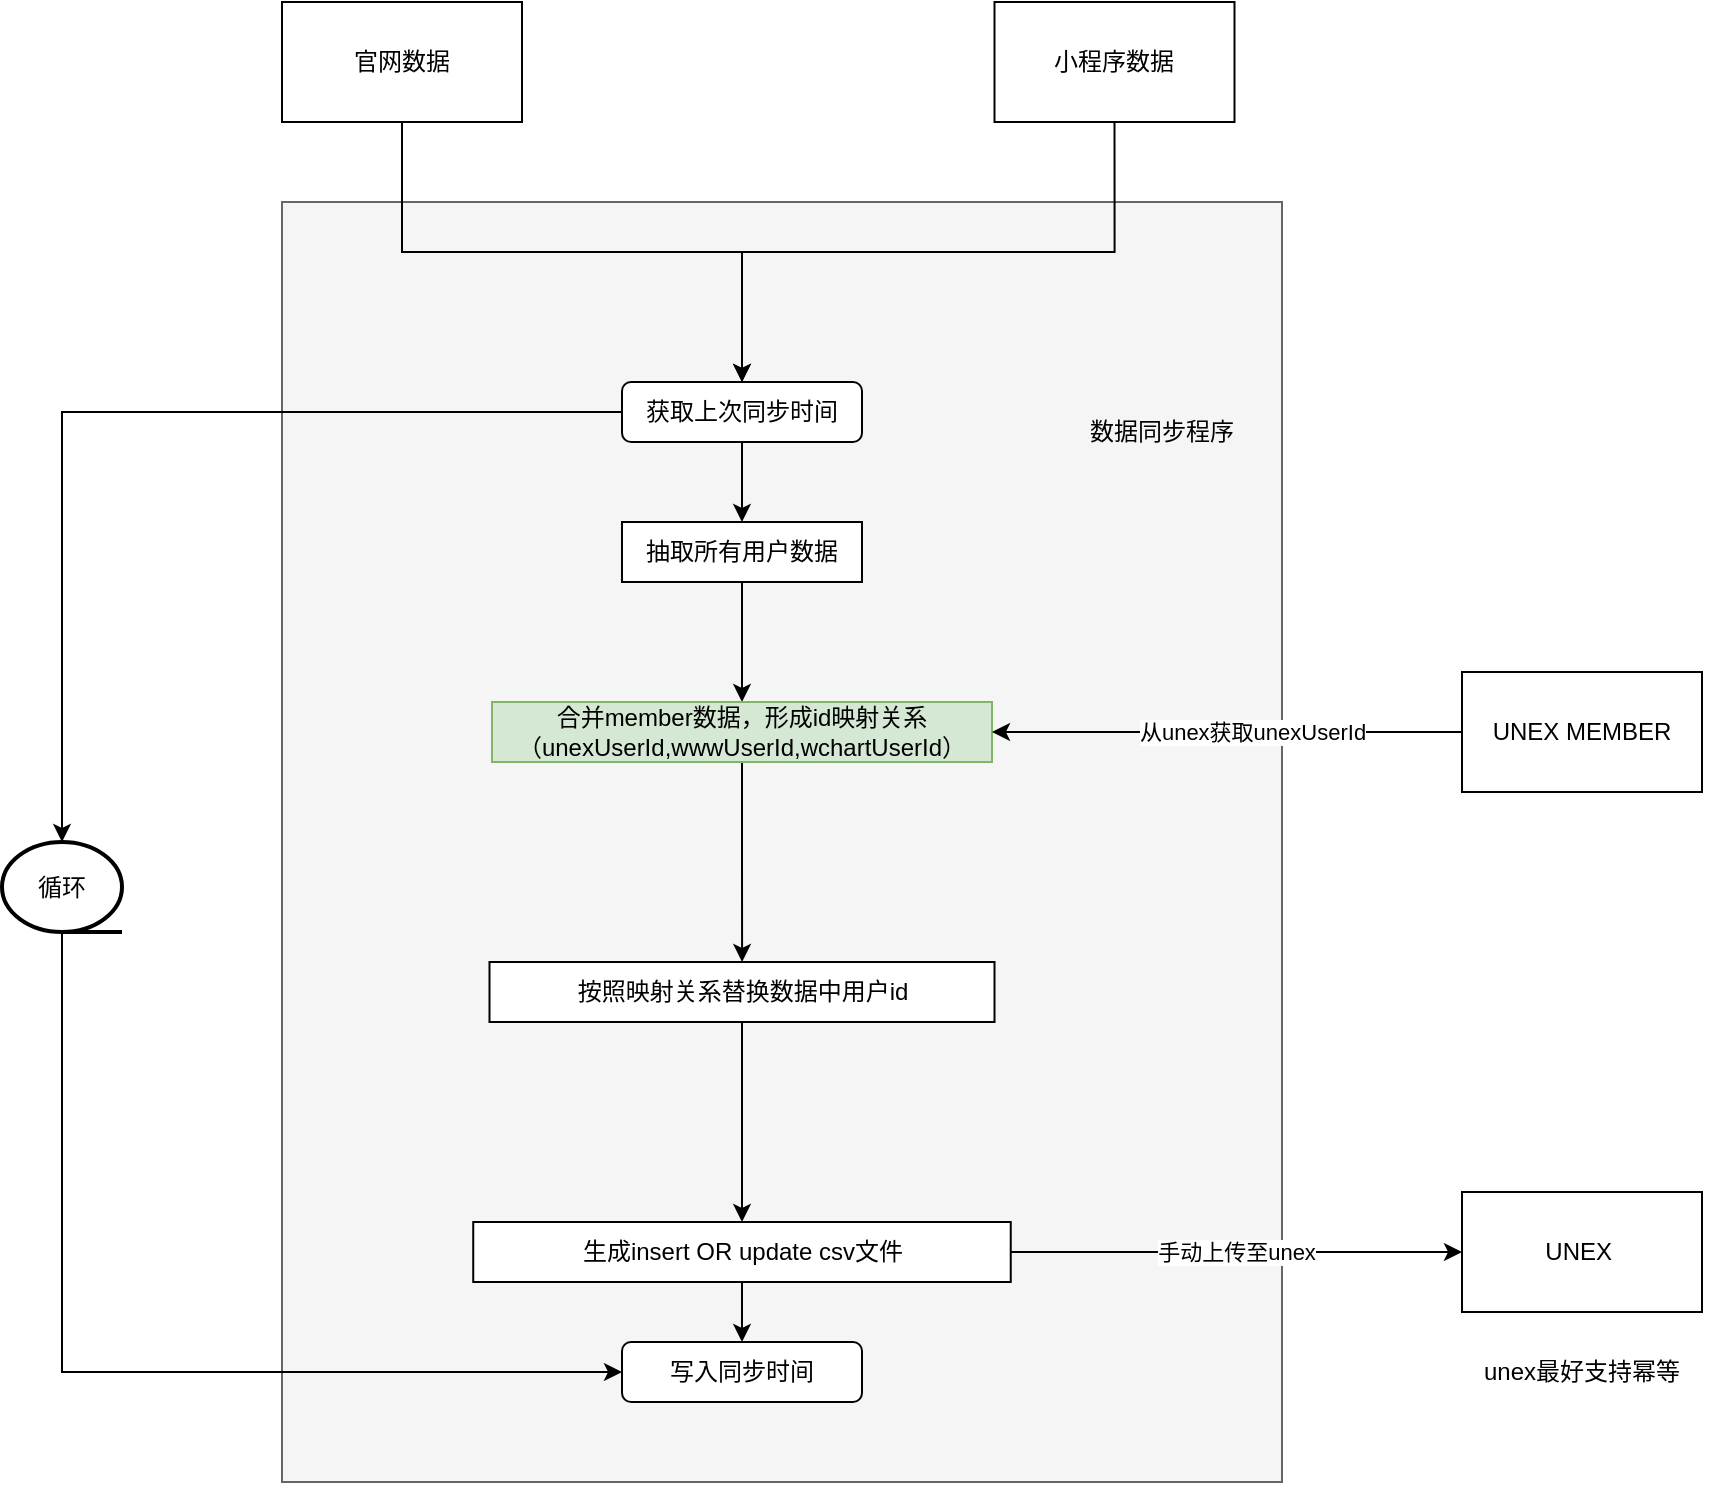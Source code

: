 <mxfile version="21.0.8" type="github">
  <diagram id="C5RBs43oDa-KdzZeNtuy" name="Page-1">
    <mxGraphModel dx="2514" dy="871" grid="1" gridSize="10" guides="1" tooltips="1" connect="1" arrows="1" fold="1" page="1" pageScale="1" pageWidth="827" pageHeight="1169" math="0" shadow="0">
      <root>
        <mxCell id="WIyWlLk6GJQsqaUBKTNV-0" />
        <mxCell id="WIyWlLk6GJQsqaUBKTNV-1" parent="WIyWlLk6GJQsqaUBKTNV-0" />
        <mxCell id="xfaNWAlnwhSYscTLYdB0-17" value="" style="rounded=0;whiteSpace=wrap;html=1;fillColor=#f5f5f5;fontColor=#333333;strokeColor=#666666;" vertex="1" parent="WIyWlLk6GJQsqaUBKTNV-1">
          <mxGeometry x="10" y="150" width="500" height="640" as="geometry" />
        </mxCell>
        <mxCell id="xfaNWAlnwhSYscTLYdB0-31" style="edgeStyle=orthogonalEdgeStyle;rounded=0;orthogonalLoop=1;jettySize=auto;html=1;exitX=0.5;exitY=1;exitDx=0;exitDy=0;" edge="1" parent="WIyWlLk6GJQsqaUBKTNV-1" source="xfaNWAlnwhSYscTLYdB0-0" target="xfaNWAlnwhSYscTLYdB0-24">
          <mxGeometry relative="1" as="geometry" />
        </mxCell>
        <mxCell id="xfaNWAlnwhSYscTLYdB0-0" value="官网数据" style="rounded=0;whiteSpace=wrap;html=1;" vertex="1" parent="WIyWlLk6GJQsqaUBKTNV-1">
          <mxGeometry x="10" y="50" width="120" height="60" as="geometry" />
        </mxCell>
        <mxCell id="xfaNWAlnwhSYscTLYdB0-34" style="edgeStyle=orthogonalEdgeStyle;rounded=0;orthogonalLoop=1;jettySize=auto;html=1;exitX=0.5;exitY=1;exitDx=0;exitDy=0;entryX=0.5;entryY=0;entryDx=0;entryDy=0;" edge="1" parent="WIyWlLk6GJQsqaUBKTNV-1" source="xfaNWAlnwhSYscTLYdB0-1" target="xfaNWAlnwhSYscTLYdB0-24">
          <mxGeometry relative="1" as="geometry" />
        </mxCell>
        <mxCell id="xfaNWAlnwhSYscTLYdB0-1" value="小程序数据" style="rounded=0;whiteSpace=wrap;html=1;" vertex="1" parent="WIyWlLk6GJQsqaUBKTNV-1">
          <mxGeometry x="366.25" y="50" width="120" height="60" as="geometry" />
        </mxCell>
        <mxCell id="xfaNWAlnwhSYscTLYdB0-7" style="edgeStyle=orthogonalEdgeStyle;rounded=0;orthogonalLoop=1;jettySize=auto;html=1;exitX=0.5;exitY=1;exitDx=0;exitDy=0;entryX=0.5;entryY=0;entryDx=0;entryDy=0;" edge="1" parent="WIyWlLk6GJQsqaUBKTNV-1" source="xfaNWAlnwhSYscTLYdB0-2" target="xfaNWAlnwhSYscTLYdB0-6">
          <mxGeometry relative="1" as="geometry" />
        </mxCell>
        <mxCell id="xfaNWAlnwhSYscTLYdB0-2" value="抽取所有用户数据" style="rounded=0;whiteSpace=wrap;html=1;" vertex="1" parent="WIyWlLk6GJQsqaUBKTNV-1">
          <mxGeometry x="179.99" y="310" width="120" height="30" as="geometry" />
        </mxCell>
        <mxCell id="xfaNWAlnwhSYscTLYdB0-12" style="edgeStyle=orthogonalEdgeStyle;rounded=0;orthogonalLoop=1;jettySize=auto;html=1;exitX=0.5;exitY=1;exitDx=0;exitDy=0;" edge="1" parent="WIyWlLk6GJQsqaUBKTNV-1" source="xfaNWAlnwhSYscTLYdB0-6" target="xfaNWAlnwhSYscTLYdB0-11">
          <mxGeometry relative="1" as="geometry" />
        </mxCell>
        <mxCell id="xfaNWAlnwhSYscTLYdB0-6" value="合并member数据，形成id映射关系&lt;br&gt;（unexUserId,wwwUserId,wchartUserId）" style="rounded=0;whiteSpace=wrap;html=1;fillColor=#d5e8d4;strokeColor=#82b366;" vertex="1" parent="WIyWlLk6GJQsqaUBKTNV-1">
          <mxGeometry x="115" y="400" width="250" height="30" as="geometry" />
        </mxCell>
        <mxCell id="xfaNWAlnwhSYscTLYdB0-9" style="edgeStyle=orthogonalEdgeStyle;rounded=0;orthogonalLoop=1;jettySize=auto;html=1;exitX=0;exitY=0.5;exitDx=0;exitDy=0;entryX=1;entryY=0.5;entryDx=0;entryDy=0;" edge="1" parent="WIyWlLk6GJQsqaUBKTNV-1" source="xfaNWAlnwhSYscTLYdB0-8" target="xfaNWAlnwhSYscTLYdB0-6">
          <mxGeometry relative="1" as="geometry" />
        </mxCell>
        <mxCell id="xfaNWAlnwhSYscTLYdB0-10" value="从unex获取unexUserId" style="edgeLabel;html=1;align=center;verticalAlign=middle;resizable=0;points=[];" vertex="1" connectable="0" parent="xfaNWAlnwhSYscTLYdB0-9">
          <mxGeometry x="-0.104" relative="1" as="geometry">
            <mxPoint as="offset" />
          </mxGeometry>
        </mxCell>
        <mxCell id="xfaNWAlnwhSYscTLYdB0-8" value="UNEX MEMBER" style="rounded=0;whiteSpace=wrap;html=1;" vertex="1" parent="WIyWlLk6GJQsqaUBKTNV-1">
          <mxGeometry x="600" y="385" width="120" height="60" as="geometry" />
        </mxCell>
        <mxCell id="xfaNWAlnwhSYscTLYdB0-14" style="edgeStyle=orthogonalEdgeStyle;rounded=0;orthogonalLoop=1;jettySize=auto;html=1;exitX=0.5;exitY=1;exitDx=0;exitDy=0;" edge="1" parent="WIyWlLk6GJQsqaUBKTNV-1" source="xfaNWAlnwhSYscTLYdB0-11" target="xfaNWAlnwhSYscTLYdB0-13">
          <mxGeometry relative="1" as="geometry" />
        </mxCell>
        <mxCell id="xfaNWAlnwhSYscTLYdB0-11" value="按照映射关系替换数据中用户id" style="rounded=0;whiteSpace=wrap;html=1;" vertex="1" parent="WIyWlLk6GJQsqaUBKTNV-1">
          <mxGeometry x="113.75" y="530" width="252.5" height="30" as="geometry" />
        </mxCell>
        <mxCell id="xfaNWAlnwhSYscTLYdB0-16" value="手动上传至unex" style="edgeStyle=orthogonalEdgeStyle;rounded=0;orthogonalLoop=1;jettySize=auto;html=1;exitX=1;exitY=0.5;exitDx=0;exitDy=0;entryX=0;entryY=0.5;entryDx=0;entryDy=0;" edge="1" parent="WIyWlLk6GJQsqaUBKTNV-1" source="xfaNWAlnwhSYscTLYdB0-13" target="xfaNWAlnwhSYscTLYdB0-15">
          <mxGeometry relative="1" as="geometry" />
        </mxCell>
        <mxCell id="xfaNWAlnwhSYscTLYdB0-29" style="edgeStyle=orthogonalEdgeStyle;rounded=0;orthogonalLoop=1;jettySize=auto;html=1;exitX=0.5;exitY=1;exitDx=0;exitDy=0;entryX=0.5;entryY=0;entryDx=0;entryDy=0;" edge="1" parent="WIyWlLk6GJQsqaUBKTNV-1" source="xfaNWAlnwhSYscTLYdB0-13" target="xfaNWAlnwhSYscTLYdB0-28">
          <mxGeometry relative="1" as="geometry" />
        </mxCell>
        <mxCell id="xfaNWAlnwhSYscTLYdB0-13" value="生成insert OR update csv文件" style="rounded=0;whiteSpace=wrap;html=1;" vertex="1" parent="WIyWlLk6GJQsqaUBKTNV-1">
          <mxGeometry x="105.62" y="660" width="268.75" height="30" as="geometry" />
        </mxCell>
        <mxCell id="xfaNWAlnwhSYscTLYdB0-15" value="UNEX&amp;nbsp;" style="rounded=0;whiteSpace=wrap;html=1;" vertex="1" parent="WIyWlLk6GJQsqaUBKTNV-1">
          <mxGeometry x="600" y="645" width="120" height="60" as="geometry" />
        </mxCell>
        <mxCell id="xfaNWAlnwhSYscTLYdB0-18" value="数据同步程序" style="text;html=1;strokeColor=none;fillColor=none;align=center;verticalAlign=middle;whiteSpace=wrap;rounded=0;" vertex="1" parent="WIyWlLk6GJQsqaUBKTNV-1">
          <mxGeometry x="400" y="250" width="100" height="30" as="geometry" />
        </mxCell>
        <mxCell id="xfaNWAlnwhSYscTLYdB0-40" style="edgeStyle=orthogonalEdgeStyle;rounded=0;orthogonalLoop=1;jettySize=auto;html=1;exitX=0.5;exitY=1;exitDx=0;exitDy=0;exitPerimeter=0;entryX=0;entryY=0.5;entryDx=0;entryDy=0;" edge="1" parent="WIyWlLk6GJQsqaUBKTNV-1" source="xfaNWAlnwhSYscTLYdB0-22" target="xfaNWAlnwhSYscTLYdB0-28">
          <mxGeometry relative="1" as="geometry" />
        </mxCell>
        <mxCell id="xfaNWAlnwhSYscTLYdB0-22" value="循环" style="strokeWidth=2;html=1;shape=mxgraph.flowchart.sequential_data;whiteSpace=wrap;" vertex="1" parent="WIyWlLk6GJQsqaUBKTNV-1">
          <mxGeometry x="-130" y="470" width="60" height="45" as="geometry" />
        </mxCell>
        <mxCell id="xfaNWAlnwhSYscTLYdB0-27" style="edgeStyle=orthogonalEdgeStyle;rounded=0;orthogonalLoop=1;jettySize=auto;html=1;exitX=0.5;exitY=1;exitDx=0;exitDy=0;entryX=0.5;entryY=0;entryDx=0;entryDy=0;" edge="1" parent="WIyWlLk6GJQsqaUBKTNV-1" source="xfaNWAlnwhSYscTLYdB0-24" target="xfaNWAlnwhSYscTLYdB0-2">
          <mxGeometry relative="1" as="geometry" />
        </mxCell>
        <mxCell id="xfaNWAlnwhSYscTLYdB0-39" style="edgeStyle=orthogonalEdgeStyle;rounded=0;orthogonalLoop=1;jettySize=auto;html=1;exitX=0;exitY=0.5;exitDx=0;exitDy=0;" edge="1" parent="WIyWlLk6GJQsqaUBKTNV-1" source="xfaNWAlnwhSYscTLYdB0-24" target="xfaNWAlnwhSYscTLYdB0-22">
          <mxGeometry relative="1" as="geometry" />
        </mxCell>
        <mxCell id="xfaNWAlnwhSYscTLYdB0-24" value="获取上次同步时间" style="rounded=1;whiteSpace=wrap;html=1;" vertex="1" parent="WIyWlLk6GJQsqaUBKTNV-1">
          <mxGeometry x="180" y="240" width="120" height="30" as="geometry" />
        </mxCell>
        <mxCell id="xfaNWAlnwhSYscTLYdB0-28" value="写入同步时间" style="rounded=1;whiteSpace=wrap;html=1;" vertex="1" parent="WIyWlLk6GJQsqaUBKTNV-1">
          <mxGeometry x="180" y="720" width="120" height="30" as="geometry" />
        </mxCell>
        <mxCell id="xfaNWAlnwhSYscTLYdB0-30" value="unex最好支持幂等" style="text;html=1;strokeColor=none;fillColor=none;align=center;verticalAlign=middle;whiteSpace=wrap;rounded=0;" vertex="1" parent="WIyWlLk6GJQsqaUBKTNV-1">
          <mxGeometry x="595" y="720" width="130" height="30" as="geometry" />
        </mxCell>
      </root>
    </mxGraphModel>
  </diagram>
</mxfile>
